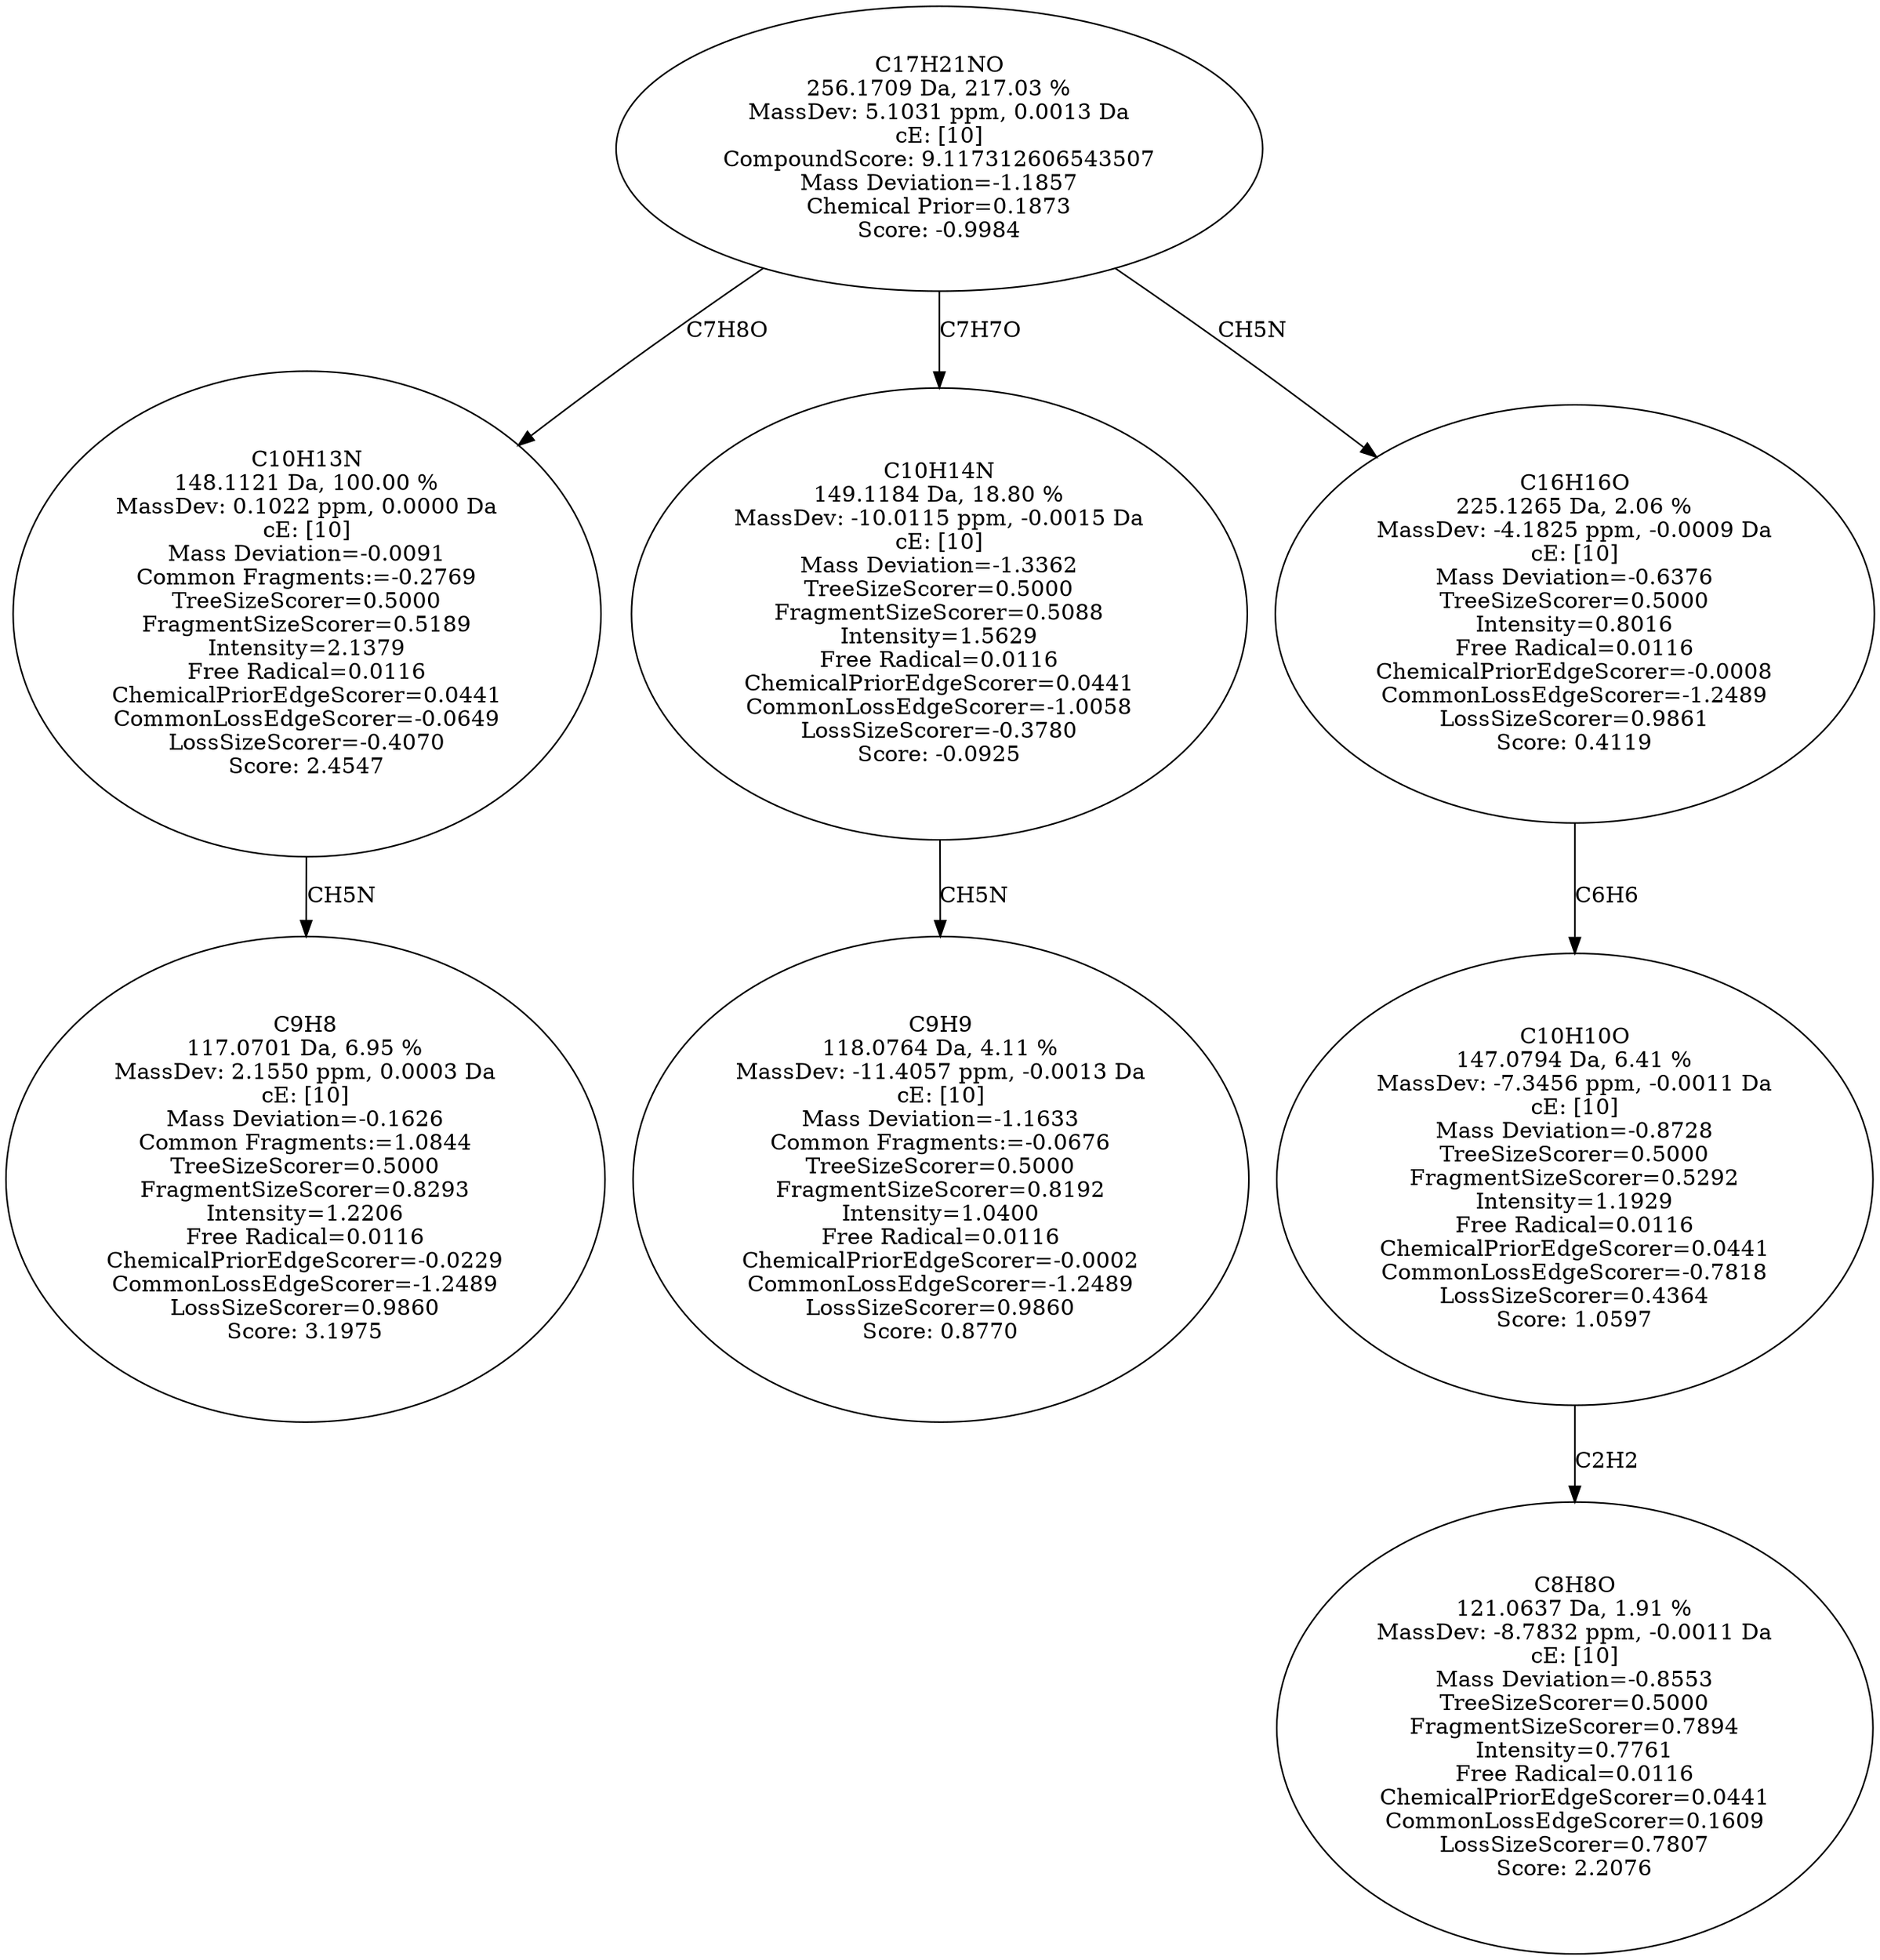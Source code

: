 strict digraph {
v1 [label="C9H8\n117.0701 Da, 6.95 %\nMassDev: 2.1550 ppm, 0.0003 Da\ncE: [10]\nMass Deviation=-0.1626\nCommon Fragments:=1.0844\nTreeSizeScorer=0.5000\nFragmentSizeScorer=0.8293\nIntensity=1.2206\nFree Radical=0.0116\nChemicalPriorEdgeScorer=-0.0229\nCommonLossEdgeScorer=-1.2489\nLossSizeScorer=0.9860\nScore: 3.1975"];
v2 [label="C10H13N\n148.1121 Da, 100.00 %\nMassDev: 0.1022 ppm, 0.0000 Da\ncE: [10]\nMass Deviation=-0.0091\nCommon Fragments:=-0.2769\nTreeSizeScorer=0.5000\nFragmentSizeScorer=0.5189\nIntensity=2.1379\nFree Radical=0.0116\nChemicalPriorEdgeScorer=0.0441\nCommonLossEdgeScorer=-0.0649\nLossSizeScorer=-0.4070\nScore: 2.4547"];
v3 [label="C9H9\n118.0764 Da, 4.11 %\nMassDev: -11.4057 ppm, -0.0013 Da\ncE: [10]\nMass Deviation=-1.1633\nCommon Fragments:=-0.0676\nTreeSizeScorer=0.5000\nFragmentSizeScorer=0.8192\nIntensity=1.0400\nFree Radical=0.0116\nChemicalPriorEdgeScorer=-0.0002\nCommonLossEdgeScorer=-1.2489\nLossSizeScorer=0.9860\nScore: 0.8770"];
v4 [label="C10H14N\n149.1184 Da, 18.80 %\nMassDev: -10.0115 ppm, -0.0015 Da\ncE: [10]\nMass Deviation=-1.3362\nTreeSizeScorer=0.5000\nFragmentSizeScorer=0.5088\nIntensity=1.5629\nFree Radical=0.0116\nChemicalPriorEdgeScorer=0.0441\nCommonLossEdgeScorer=-1.0058\nLossSizeScorer=-0.3780\nScore: -0.0925"];
v5 [label="C8H8O\n121.0637 Da, 1.91 %\nMassDev: -8.7832 ppm, -0.0011 Da\ncE: [10]\nMass Deviation=-0.8553\nTreeSizeScorer=0.5000\nFragmentSizeScorer=0.7894\nIntensity=0.7761\nFree Radical=0.0116\nChemicalPriorEdgeScorer=0.0441\nCommonLossEdgeScorer=0.1609\nLossSizeScorer=0.7807\nScore: 2.2076"];
v6 [label="C10H10O\n147.0794 Da, 6.41 %\nMassDev: -7.3456 ppm, -0.0011 Da\ncE: [10]\nMass Deviation=-0.8728\nTreeSizeScorer=0.5000\nFragmentSizeScorer=0.5292\nIntensity=1.1929\nFree Radical=0.0116\nChemicalPriorEdgeScorer=0.0441\nCommonLossEdgeScorer=-0.7818\nLossSizeScorer=0.4364\nScore: 1.0597"];
v7 [label="C16H16O\n225.1265 Da, 2.06 %\nMassDev: -4.1825 ppm, -0.0009 Da\ncE: [10]\nMass Deviation=-0.6376\nTreeSizeScorer=0.5000\nIntensity=0.8016\nFree Radical=0.0116\nChemicalPriorEdgeScorer=-0.0008\nCommonLossEdgeScorer=-1.2489\nLossSizeScorer=0.9861\nScore: 0.4119"];
v8 [label="C17H21NO\n256.1709 Da, 217.03 %\nMassDev: 5.1031 ppm, 0.0013 Da\ncE: [10]\nCompoundScore: 9.117312606543507\nMass Deviation=-1.1857\nChemical Prior=0.1873\nScore: -0.9984"];
v2 -> v1 [label="CH5N"];
v8 -> v2 [label="C7H8O"];
v4 -> v3 [label="CH5N"];
v8 -> v4 [label="C7H7O"];
v6 -> v5 [label="C2H2"];
v7 -> v6 [label="C6H6"];
v8 -> v7 [label="CH5N"];
}